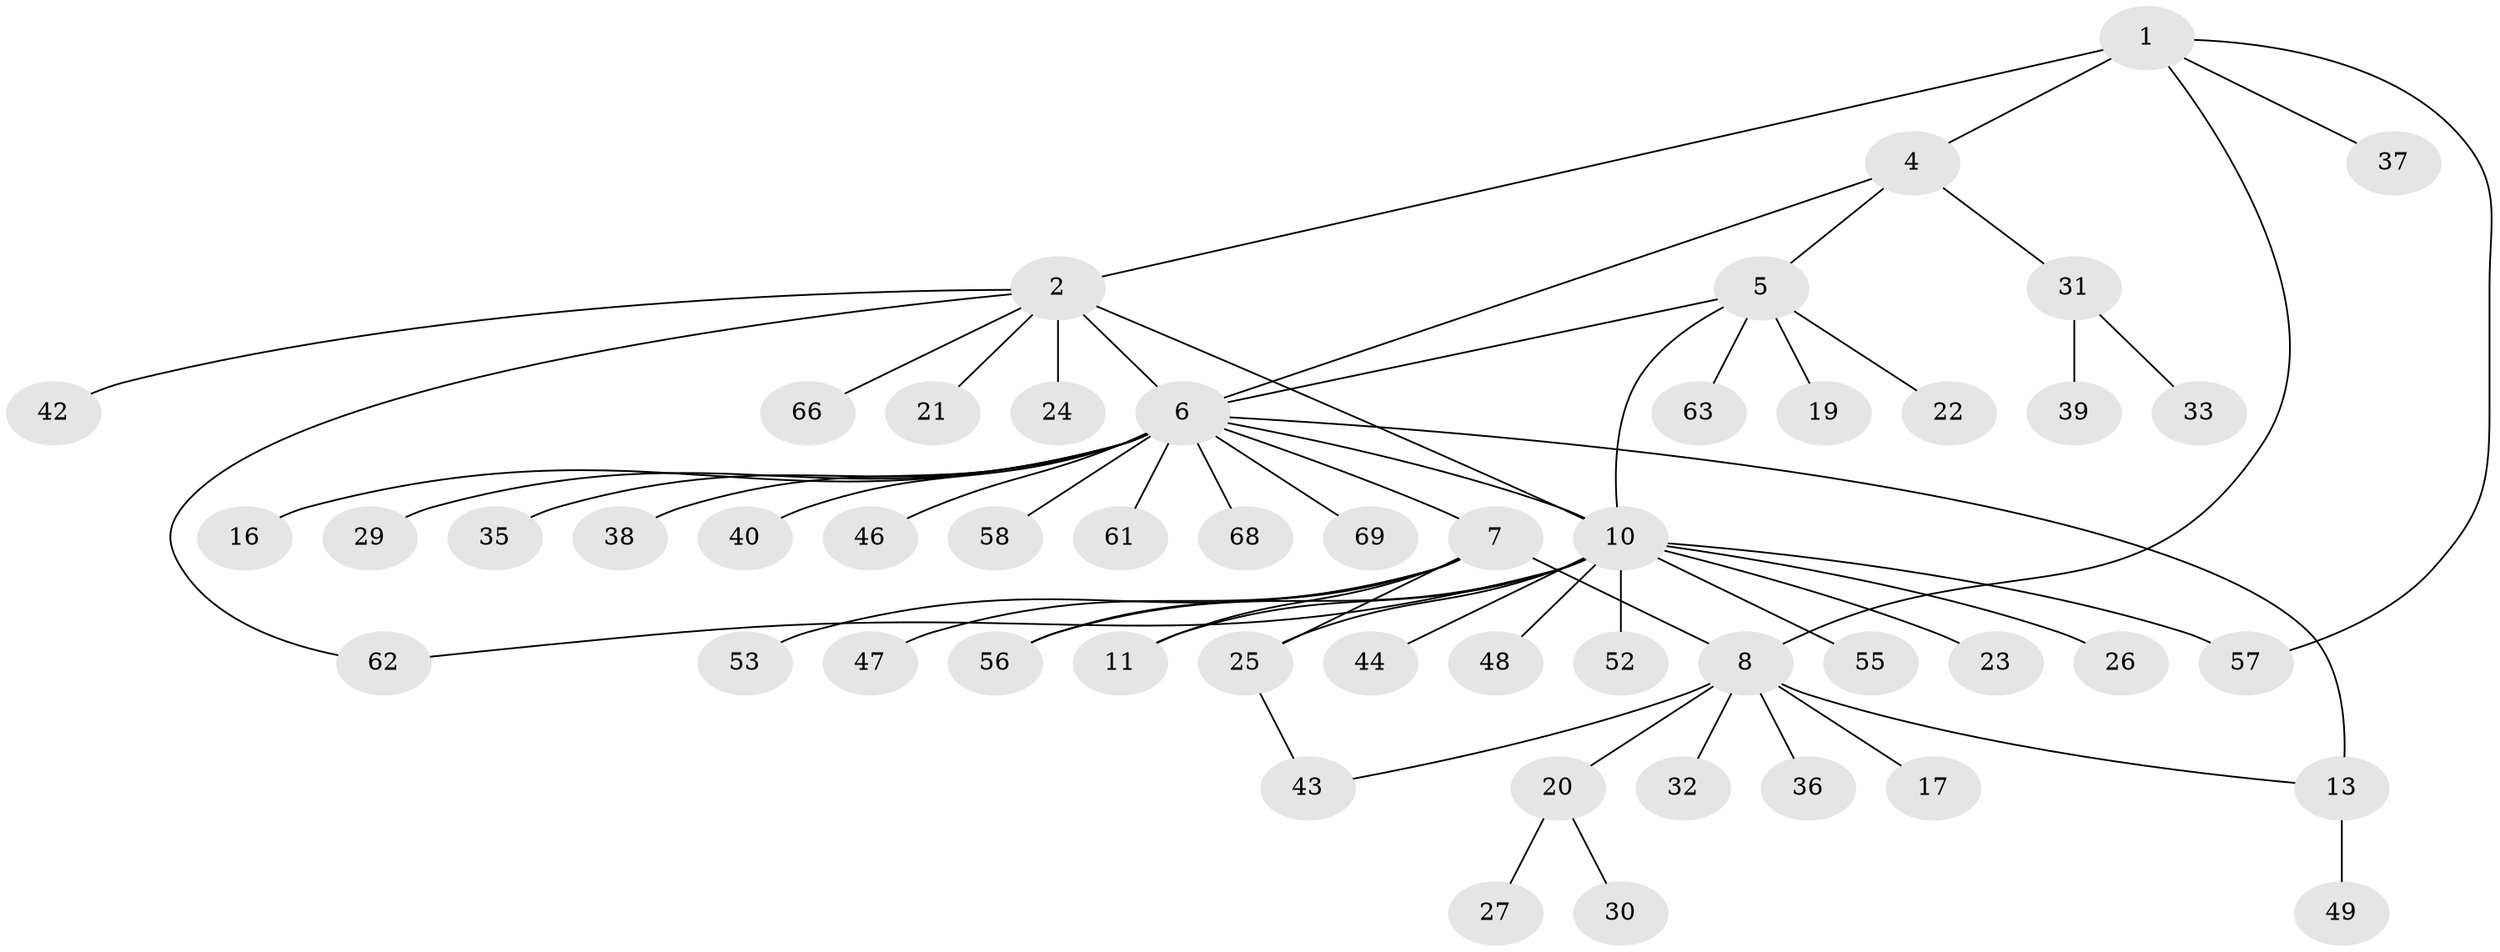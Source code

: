 // Generated by graph-tools (version 1.1) at 2025/24/03/03/25 07:24:13]
// undirected, 51 vertices, 62 edges
graph export_dot {
graph [start="1"]
  node [color=gray90,style=filled];
  1 [super="+3"];
  2 [super="+28"];
  4 [super="+45"];
  5 [super="+18"];
  6 [super="+14"];
  7 [super="+9"];
  8 [super="+59"];
  10 [super="+12"];
  11;
  13 [super="+15"];
  16;
  17;
  19;
  20 [super="+54"];
  21 [super="+60"];
  22;
  23;
  24;
  25 [super="+34"];
  26;
  27;
  29;
  30;
  31 [super="+41"];
  32;
  33 [super="+65"];
  35;
  36;
  37;
  38 [super="+64"];
  39 [super="+67"];
  40 [super="+51"];
  42;
  43;
  44;
  46 [super="+50"];
  47;
  48;
  49;
  52;
  53;
  55;
  56;
  57;
  58;
  61;
  62;
  63;
  66;
  68;
  69;
  1 -- 2 [weight=2];
  1 -- 8;
  1 -- 37;
  1 -- 4;
  1 -- 57;
  2 -- 21;
  2 -- 24;
  2 -- 42;
  2 -- 62;
  2 -- 66;
  2 -- 10;
  2 -- 6;
  4 -- 5;
  4 -- 6;
  4 -- 31;
  5 -- 6;
  5 -- 19;
  5 -- 22;
  5 -- 63;
  5 -- 10;
  6 -- 7;
  6 -- 38 [weight=2];
  6 -- 46;
  6 -- 69;
  6 -- 35;
  6 -- 68;
  6 -- 40;
  6 -- 10;
  6 -- 13 [weight=2];
  6 -- 16;
  6 -- 29;
  6 -- 58;
  6 -- 61;
  7 -- 8 [weight=2];
  7 -- 11;
  7 -- 25;
  7 -- 47;
  7 -- 56;
  7 -- 53;
  8 -- 13;
  8 -- 17;
  8 -- 20;
  8 -- 32;
  8 -- 36;
  8 -- 43;
  10 -- 11 [weight=2];
  10 -- 23;
  10 -- 25;
  10 -- 26;
  10 -- 44;
  10 -- 52;
  10 -- 48;
  10 -- 55;
  10 -- 56;
  10 -- 57;
  10 -- 62;
  13 -- 49;
  20 -- 27;
  20 -- 30;
  25 -- 43;
  31 -- 33;
  31 -- 39;
}
